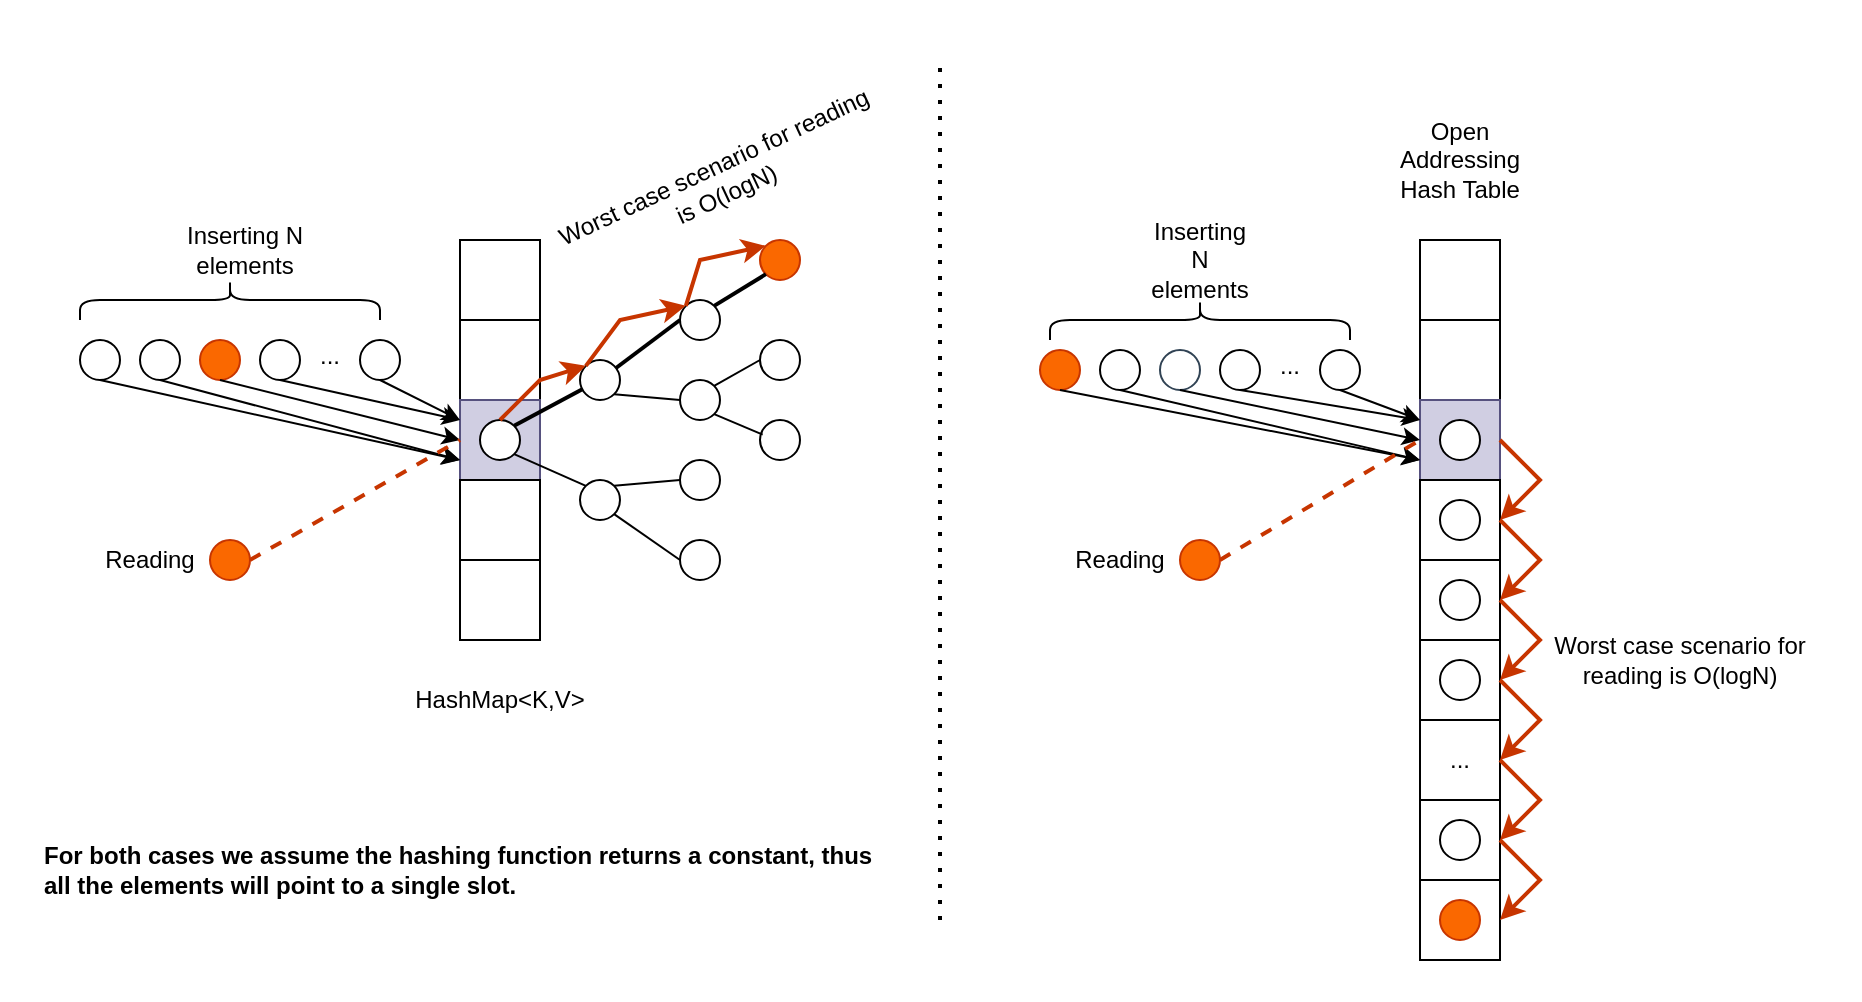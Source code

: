 <mxfile version="15.7.3" type="device"><diagram id="Pdq7Q0FF4yooHwcTyi5m" name="Page-1"><mxGraphModel dx="1590" dy="634" grid="1" gridSize="10" guides="1" tooltips="1" connect="1" arrows="1" fold="1" page="1" pageScale="1" pageWidth="827" pageHeight="1169" math="0" shadow="0"><root><mxCell id="0"/><mxCell id="1" parent="0"/><mxCell id="TXfUIHFb0aRqUEE_RJVE-92" value="" style="rounded=0;whiteSpace=wrap;html=1;strokeColor=none;fillColor=none;" vertex="1" parent="1"><mxGeometry x="-110" width="930" height="500" as="geometry"/></mxCell><mxCell id="TXfUIHFb0aRqUEE_RJVE-1" value="" style="rounded=0;whiteSpace=wrap;html=1;" vertex="1" parent="1"><mxGeometry x="120" y="120" width="40" height="40" as="geometry"/></mxCell><mxCell id="TXfUIHFb0aRqUEE_RJVE-2" value="" style="rounded=0;whiteSpace=wrap;html=1;" vertex="1" parent="1"><mxGeometry x="120" y="160" width="40" height="40" as="geometry"/></mxCell><mxCell id="TXfUIHFb0aRqUEE_RJVE-3" value="" style="rounded=0;whiteSpace=wrap;html=1;fillColor=#d0cee2;strokeColor=#56517e;" vertex="1" parent="1"><mxGeometry x="120" y="200" width="40" height="40" as="geometry"/></mxCell><mxCell id="TXfUIHFb0aRqUEE_RJVE-4" value="" style="rounded=0;whiteSpace=wrap;html=1;" vertex="1" parent="1"><mxGeometry x="120" y="240" width="40" height="40" as="geometry"/></mxCell><mxCell id="TXfUIHFb0aRqUEE_RJVE-5" value="" style="rounded=0;whiteSpace=wrap;html=1;" vertex="1" parent="1"><mxGeometry x="120" y="280" width="40" height="40" as="geometry"/></mxCell><mxCell id="TXfUIHFb0aRqUEE_RJVE-9" value="" style="ellipse;whiteSpace=wrap;html=1;aspect=fixed;fillColor=#fa6800;fontColor=#000000;strokeColor=#C73500;" vertex="1" parent="1"><mxGeometry x="-10" y="170" width="20" height="20" as="geometry"/></mxCell><mxCell id="TXfUIHFb0aRqUEE_RJVE-10" value="" style="ellipse;whiteSpace=wrap;html=1;aspect=fixed;" vertex="1" parent="1"><mxGeometry x="20" y="170" width="20" height="20" as="geometry"/></mxCell><mxCell id="TXfUIHFb0aRqUEE_RJVE-11" value="" style="ellipse;whiteSpace=wrap;html=1;aspect=fixed;" vertex="1" parent="1"><mxGeometry x="-40" y="170" width="20" height="20" as="geometry"/></mxCell><mxCell id="TXfUIHFb0aRqUEE_RJVE-12" value="" style="ellipse;whiteSpace=wrap;html=1;aspect=fixed;" vertex="1" parent="1"><mxGeometry x="70" y="170" width="20" height="20" as="geometry"/></mxCell><mxCell id="TXfUIHFb0aRqUEE_RJVE-13" value="" style="ellipse;whiteSpace=wrap;html=1;aspect=fixed;" vertex="1" parent="1"><mxGeometry x="-70" y="170" width="20" height="20" as="geometry"/></mxCell><mxCell id="TXfUIHFb0aRqUEE_RJVE-16" value="" style="endArrow=classic;html=1;rounded=0;exitX=0.5;exitY=1;exitDx=0;exitDy=0;entryX=0;entryY=0.25;entryDx=0;entryDy=0;" edge="1" parent="1" source="TXfUIHFb0aRqUEE_RJVE-12" target="TXfUIHFb0aRqUEE_RJVE-3"><mxGeometry width="50" height="50" relative="1" as="geometry"><mxPoint x="100" y="210" as="sourcePoint"/><mxPoint x="440" y="320" as="targetPoint"/></mxGeometry></mxCell><mxCell id="TXfUIHFb0aRqUEE_RJVE-17" value="" style="endArrow=classic;html=1;rounded=0;exitX=0.5;exitY=1;exitDx=0;exitDy=0;entryX=0;entryY=0.25;entryDx=0;entryDy=0;" edge="1" parent="1" source="TXfUIHFb0aRqUEE_RJVE-10" target="TXfUIHFb0aRqUEE_RJVE-3"><mxGeometry width="50" height="50" relative="1" as="geometry"><mxPoint x="390" y="370" as="sourcePoint"/><mxPoint x="120" y="220" as="targetPoint"/></mxGeometry></mxCell><mxCell id="TXfUIHFb0aRqUEE_RJVE-18" value="" style="endArrow=classic;html=1;rounded=0;exitX=0.5;exitY=1;exitDx=0;exitDy=0;" edge="1" parent="1" source="TXfUIHFb0aRqUEE_RJVE-9"><mxGeometry width="50" height="50" relative="1" as="geometry"><mxPoint x="390" y="370" as="sourcePoint"/><mxPoint x="120" y="220" as="targetPoint"/></mxGeometry></mxCell><mxCell id="TXfUIHFb0aRqUEE_RJVE-19" value="" style="endArrow=classic;html=1;rounded=0;exitX=0.5;exitY=1;exitDx=0;exitDy=0;entryX=0;entryY=0.75;entryDx=0;entryDy=0;" edge="1" parent="1" source="TXfUIHFb0aRqUEE_RJVE-11" target="TXfUIHFb0aRqUEE_RJVE-3"><mxGeometry width="50" height="50" relative="1" as="geometry"><mxPoint x="390" y="370" as="sourcePoint"/><mxPoint x="120" y="220" as="targetPoint"/></mxGeometry></mxCell><mxCell id="TXfUIHFb0aRqUEE_RJVE-21" value="" style="endArrow=classic;html=1;rounded=0;exitX=0.5;exitY=1;exitDx=0;exitDy=0;" edge="1" parent="1" source="TXfUIHFb0aRqUEE_RJVE-13"><mxGeometry width="50" height="50" relative="1" as="geometry"><mxPoint x="390" y="370" as="sourcePoint"/><mxPoint x="120" y="230" as="targetPoint"/></mxGeometry></mxCell><mxCell id="TXfUIHFb0aRqUEE_RJVE-23" value="" style="ellipse;whiteSpace=wrap;html=1;aspect=fixed;fillColor=default;" vertex="1" parent="1"><mxGeometry x="130" y="210" width="20" height="20" as="geometry"/></mxCell><mxCell id="TXfUIHFb0aRqUEE_RJVE-24" value="" style="ellipse;whiteSpace=wrap;html=1;aspect=fixed;fillColor=none;" vertex="1" parent="1"><mxGeometry x="180" y="180" width="20" height="20" as="geometry"/></mxCell><mxCell id="TXfUIHFb0aRqUEE_RJVE-25" value="" style="ellipse;whiteSpace=wrap;html=1;aspect=fixed;fillColor=none;" vertex="1" parent="1"><mxGeometry x="180" y="240" width="20" height="20" as="geometry"/></mxCell><mxCell id="TXfUIHFb0aRqUEE_RJVE-26" value="" style="ellipse;whiteSpace=wrap;html=1;aspect=fixed;strokeColor=#000000;fillColor=none;" vertex="1" parent="1"><mxGeometry x="230" y="150" width="20" height="20" as="geometry"/></mxCell><mxCell id="TXfUIHFb0aRqUEE_RJVE-27" value="" style="ellipse;whiteSpace=wrap;html=1;aspect=fixed;fillColor=none;" vertex="1" parent="1"><mxGeometry x="230" y="190" width="20" height="20" as="geometry"/></mxCell><mxCell id="TXfUIHFb0aRqUEE_RJVE-28" value="" style="ellipse;whiteSpace=wrap;html=1;aspect=fixed;fillColor=none;fontColor=#ffffff;strokeColor=#000000;" vertex="1" parent="1"><mxGeometry x="230" y="270" width="20" height="20" as="geometry"/></mxCell><mxCell id="TXfUIHFb0aRqUEE_RJVE-29" value="" style="ellipse;whiteSpace=wrap;html=1;aspect=fixed;fillColor=none;" vertex="1" parent="1"><mxGeometry x="230" y="230" width="20" height="20" as="geometry"/></mxCell><mxCell id="TXfUIHFb0aRqUEE_RJVE-31" value="" style="endArrow=none;html=1;rounded=0;entryX=1;entryY=0;entryDx=0;entryDy=0;strokeWidth=2;" edge="1" parent="1" source="TXfUIHFb0aRqUEE_RJVE-24" target="TXfUIHFb0aRqUEE_RJVE-23"><mxGeometry width="50" height="50" relative="1" as="geometry"><mxPoint x="40" y="320" as="sourcePoint"/><mxPoint x="90" y="270" as="targetPoint"/></mxGeometry></mxCell><mxCell id="TXfUIHFb0aRqUEE_RJVE-32" value="" style="endArrow=none;html=1;rounded=0;entryX=1;entryY=1;entryDx=0;entryDy=0;exitX=0;exitY=0;exitDx=0;exitDy=0;" edge="1" parent="1" source="TXfUIHFb0aRqUEE_RJVE-25" target="TXfUIHFb0aRqUEE_RJVE-23"><mxGeometry width="50" height="50" relative="1" as="geometry"><mxPoint x="117.071" y="262.929" as="sourcePoint"/><mxPoint x="142.929" y="237.071" as="targetPoint"/></mxGeometry></mxCell><mxCell id="TXfUIHFb0aRqUEE_RJVE-33" value="" style="endArrow=none;html=1;rounded=0;exitX=0;exitY=0.5;exitDx=0;exitDy=0;strokeWidth=2;" edge="1" parent="1" source="TXfUIHFb0aRqUEE_RJVE-26" target="TXfUIHFb0aRqUEE_RJVE-24"><mxGeometry width="50" height="50" relative="1" as="geometry"><mxPoint x="40" y="320" as="sourcePoint"/><mxPoint x="90" y="270" as="targetPoint"/></mxGeometry></mxCell><mxCell id="TXfUIHFb0aRqUEE_RJVE-34" value="" style="endArrow=none;html=1;rounded=0;entryX=1;entryY=1;entryDx=0;entryDy=0;exitX=0;exitY=0.5;exitDx=0;exitDy=0;" edge="1" parent="1" source="TXfUIHFb0aRqUEE_RJVE-27" target="TXfUIHFb0aRqUEE_RJVE-24"><mxGeometry width="50" height="50" relative="1" as="geometry"><mxPoint x="90.0" y="300" as="sourcePoint"/><mxPoint x="102.929" y="277.071" as="targetPoint"/></mxGeometry></mxCell><mxCell id="TXfUIHFb0aRqUEE_RJVE-35" value="" style="endArrow=none;html=1;rounded=0;entryX=1;entryY=1;entryDx=0;entryDy=0;exitX=0;exitY=0.5;exitDx=0;exitDy=0;" edge="1" parent="1" source="TXfUIHFb0aRqUEE_RJVE-28" target="TXfUIHFb0aRqUEE_RJVE-25"><mxGeometry width="50" height="50" relative="1" as="geometry"><mxPoint x="40" y="320" as="sourcePoint"/><mxPoint x="90" y="270" as="targetPoint"/></mxGeometry></mxCell><mxCell id="TXfUIHFb0aRqUEE_RJVE-36" value="" style="endArrow=none;html=1;rounded=0;entryX=1;entryY=0;entryDx=0;entryDy=0;exitX=0;exitY=0.5;exitDx=0;exitDy=0;" edge="1" parent="1" source="TXfUIHFb0aRqUEE_RJVE-29" target="TXfUIHFb0aRqUEE_RJVE-25"><mxGeometry width="50" height="50" relative="1" as="geometry"><mxPoint x="170" y="300" as="sourcePoint"/><mxPoint x="182.929" y="277.071" as="targetPoint"/></mxGeometry></mxCell><mxCell id="TXfUIHFb0aRqUEE_RJVE-41" value="..." style="text;html=1;strokeColor=none;fillColor=none;align=center;verticalAlign=middle;whiteSpace=wrap;rounded=0;" vertex="1" parent="1"><mxGeometry x="30" y="165" width="50" height="25" as="geometry"/></mxCell><mxCell id="TXfUIHFb0aRqUEE_RJVE-42" value="" style="ellipse;whiteSpace=wrap;html=1;aspect=fixed;fillColor=none;" vertex="1" parent="1"><mxGeometry x="270" y="170" width="20" height="20" as="geometry"/></mxCell><mxCell id="TXfUIHFb0aRqUEE_RJVE-43" value="" style="ellipse;whiteSpace=wrap;html=1;aspect=fixed;fillColor=none;" vertex="1" parent="1"><mxGeometry x="270" y="210" width="20" height="20" as="geometry"/></mxCell><mxCell id="TXfUIHFb0aRqUEE_RJVE-44" value="" style="endArrow=none;html=1;rounded=0;entryX=1;entryY=0;entryDx=0;entryDy=0;exitX=0;exitY=0.5;exitDx=0;exitDy=0;" edge="1" parent="1" source="TXfUIHFb0aRqUEE_RJVE-42" target="TXfUIHFb0aRqUEE_RJVE-27"><mxGeometry width="50" height="50" relative="1" as="geometry"><mxPoint x="240" y="210" as="sourcePoint"/><mxPoint x="207.071" y="207.071" as="targetPoint"/></mxGeometry></mxCell><mxCell id="TXfUIHFb0aRqUEE_RJVE-45" value="" style="endArrow=none;html=1;rounded=0;entryX=1;entryY=1;entryDx=0;entryDy=0;exitX=0.067;exitY=0.367;exitDx=0;exitDy=0;exitPerimeter=0;" edge="1" parent="1" source="TXfUIHFb0aRqUEE_RJVE-43" target="TXfUIHFb0aRqUEE_RJVE-27"><mxGeometry width="50" height="50" relative="1" as="geometry"><mxPoint x="280" y="190" as="sourcePoint"/><mxPoint x="257.071" y="202.929" as="targetPoint"/></mxGeometry></mxCell><mxCell id="TXfUIHFb0aRqUEE_RJVE-46" value="" style="ellipse;whiteSpace=wrap;html=1;aspect=fixed;fillColor=#fa6800;fontColor=#000000;strokeColor=#C73500;" vertex="1" parent="1"><mxGeometry x="270" y="120" width="20" height="20" as="geometry"/></mxCell><mxCell id="TXfUIHFb0aRqUEE_RJVE-47" value="" style="endArrow=none;html=1;rounded=0;entryX=1;entryY=0;entryDx=0;entryDy=0;exitX=0;exitY=1;exitDx=0;exitDy=0;strokeWidth=2;" edge="1" parent="1" source="TXfUIHFb0aRqUEE_RJVE-46" target="TXfUIHFb0aRqUEE_RJVE-26"><mxGeometry width="50" height="50" relative="1" as="geometry"><mxPoint x="130" y="290" as="sourcePoint"/><mxPoint x="180" y="240" as="targetPoint"/></mxGeometry></mxCell><mxCell id="TXfUIHFb0aRqUEE_RJVE-48" value="" style="shape=curlyBracket;whiteSpace=wrap;html=1;rounded=1;strokeColor=default;fillColor=#E6E6E6;rotation=90;" vertex="1" parent="1"><mxGeometry x="-5" y="75" width="20" height="150" as="geometry"/></mxCell><mxCell id="TXfUIHFb0aRqUEE_RJVE-49" value="Inserting N elements" style="text;html=1;strokeColor=none;fillColor=none;align=center;verticalAlign=middle;whiteSpace=wrap;rounded=0;" vertex="1" parent="1"><mxGeometry x="-25" y="110" width="75" height="30" as="geometry"/></mxCell><mxCell id="TXfUIHFb0aRqUEE_RJVE-51" value="" style="endArrow=classic;html=1;rounded=0;strokeWidth=2;exitX=0.5;exitY=0;exitDx=0;exitDy=0;entryX=0;entryY=0;entryDx=0;entryDy=0;fillColor=#fa6800;strokeColor=#C73500;" edge="1" parent="1" source="TXfUIHFb0aRqUEE_RJVE-23" target="TXfUIHFb0aRqUEE_RJVE-24"><mxGeometry width="50" height="50" relative="1" as="geometry"><mxPoint x="140" y="205" as="sourcePoint"/><mxPoint x="280" y="100" as="targetPoint"/><Array as="points"><mxPoint x="160" y="190"/></Array></mxGeometry></mxCell><mxCell id="TXfUIHFb0aRqUEE_RJVE-52" value="Worst case scenario for reading is O(logN)" style="text;html=1;strokeColor=none;fillColor=none;align=center;verticalAlign=middle;whiteSpace=wrap;rounded=0;rotation=-25;" vertex="1" parent="1"><mxGeometry x="160" y="75" width="180" height="30" as="geometry"/></mxCell><mxCell id="TXfUIHFb0aRqUEE_RJVE-55" value="HashMap&amp;lt;K,V&amp;gt;" style="text;html=1;strokeColor=none;fillColor=none;align=center;verticalAlign=middle;whiteSpace=wrap;rounded=0;" vertex="1" parent="1"><mxGeometry x="110" y="340" width="60" height="20" as="geometry"/></mxCell><mxCell id="TXfUIHFb0aRqUEE_RJVE-56" value="" style="rounded=0;whiteSpace=wrap;html=1;" vertex="1" parent="1"><mxGeometry x="600" y="120" width="40" height="40" as="geometry"/></mxCell><mxCell id="TXfUIHFb0aRqUEE_RJVE-57" value="" style="rounded=0;whiteSpace=wrap;html=1;" vertex="1" parent="1"><mxGeometry x="600" y="160" width="40" height="40" as="geometry"/></mxCell><mxCell id="TXfUIHFb0aRqUEE_RJVE-58" value="" style="rounded=0;whiteSpace=wrap;html=1;fillColor=#d0cee2;strokeColor=#56517e;" vertex="1" parent="1"><mxGeometry x="600" y="200" width="40" height="40" as="geometry"/></mxCell><mxCell id="TXfUIHFb0aRqUEE_RJVE-59" value="" style="rounded=0;whiteSpace=wrap;html=1;" vertex="1" parent="1"><mxGeometry x="600" y="240" width="40" height="40" as="geometry"/></mxCell><mxCell id="TXfUIHFb0aRqUEE_RJVE-60" value="" style="rounded=0;whiteSpace=wrap;html=1;" vertex="1" parent="1"><mxGeometry x="600" y="280" width="40" height="40" as="geometry"/></mxCell><mxCell id="TXfUIHFb0aRqUEE_RJVE-61" value="Open Addressing Hash Table" style="text;html=1;strokeColor=none;fillColor=none;align=center;verticalAlign=middle;whiteSpace=wrap;rounded=0;" vertex="1" parent="1"><mxGeometry x="590" y="70" width="60" height="20" as="geometry"/></mxCell><mxCell id="TXfUIHFb0aRqUEE_RJVE-62" value="" style="ellipse;whiteSpace=wrap;html=1;aspect=fixed;fillColor=#FFFFFF;fontColor=#ffffff;strokeColor=#314354;" vertex="1" parent="1"><mxGeometry x="470" y="175" width="20" height="20" as="geometry"/></mxCell><mxCell id="TXfUIHFb0aRqUEE_RJVE-63" value="" style="ellipse;whiteSpace=wrap;html=1;aspect=fixed;" vertex="1" parent="1"><mxGeometry x="500" y="175" width="20" height="20" as="geometry"/></mxCell><mxCell id="TXfUIHFb0aRqUEE_RJVE-64" value="" style="ellipse;whiteSpace=wrap;html=1;aspect=fixed;" vertex="1" parent="1"><mxGeometry x="440" y="175" width="20" height="20" as="geometry"/></mxCell><mxCell id="TXfUIHFb0aRqUEE_RJVE-65" value="" style="ellipse;whiteSpace=wrap;html=1;aspect=fixed;" vertex="1" parent="1"><mxGeometry x="550" y="175" width="20" height="20" as="geometry"/></mxCell><mxCell id="TXfUIHFb0aRqUEE_RJVE-66" value="" style="ellipse;whiteSpace=wrap;html=1;aspect=fixed;fillColor=#fa6800;fontColor=#000000;strokeColor=#C73500;" vertex="1" parent="1"><mxGeometry x="410" y="175" width="20" height="20" as="geometry"/></mxCell><mxCell id="TXfUIHFb0aRqUEE_RJVE-67" value="..." style="text;html=1;strokeColor=none;fillColor=none;align=center;verticalAlign=middle;whiteSpace=wrap;rounded=0;" vertex="1" parent="1"><mxGeometry x="510" y="170" width="50" height="25" as="geometry"/></mxCell><mxCell id="TXfUIHFb0aRqUEE_RJVE-68" value="" style="shape=curlyBracket;whiteSpace=wrap;html=1;rounded=1;strokeColor=default;fillColor=#E6E6E6;rotation=90;" vertex="1" parent="1"><mxGeometry x="480" y="85" width="20" height="150" as="geometry"/></mxCell><mxCell id="TXfUIHFb0aRqUEE_RJVE-69" value="Inserting N elements" style="text;html=1;strokeColor=none;fillColor=none;align=center;verticalAlign=middle;whiteSpace=wrap;rounded=0;" vertex="1" parent="1"><mxGeometry x="460" y="115" width="60" height="30" as="geometry"/></mxCell><mxCell id="TXfUIHFb0aRqUEE_RJVE-70" value="" style="rounded=0;whiteSpace=wrap;html=1;" vertex="1" parent="1"><mxGeometry x="600" y="320" width="40" height="40" as="geometry"/></mxCell><mxCell id="TXfUIHFb0aRqUEE_RJVE-71" value="" style="rounded=0;whiteSpace=wrap;html=1;fillColor=#FFFFFF;fontColor=#ffffff;strokeColor=default;" vertex="1" parent="1"><mxGeometry x="600" y="360" width="40" height="40" as="geometry"/></mxCell><mxCell id="TXfUIHFb0aRqUEE_RJVE-72" value="" style="rounded=0;whiteSpace=wrap;html=1;" vertex="1" parent="1"><mxGeometry x="600" y="400" width="40" height="40" as="geometry"/></mxCell><mxCell id="TXfUIHFb0aRqUEE_RJVE-73" value="" style="rounded=0;whiteSpace=wrap;html=1;" vertex="1" parent="1"><mxGeometry x="600" y="440" width="40" height="40" as="geometry"/></mxCell><mxCell id="TXfUIHFb0aRqUEE_RJVE-75" value="" style="endArrow=classic;html=1;rounded=0;strokeWidth=1;exitX=1;exitY=1;exitDx=0;exitDy=0;entryX=0;entryY=0.25;entryDx=0;entryDy=0;" edge="1" parent="1" source="TXfUIHFb0aRqUEE_RJVE-67" target="TXfUIHFb0aRqUEE_RJVE-58"><mxGeometry width="50" height="50" relative="1" as="geometry"><mxPoint x="440" y="250" as="sourcePoint"/><mxPoint x="490" y="200" as="targetPoint"/></mxGeometry></mxCell><mxCell id="TXfUIHFb0aRqUEE_RJVE-76" value="" style="endArrow=classic;html=1;rounded=0;strokeWidth=1;exitX=0;exitY=1;exitDx=0;exitDy=0;entryX=0;entryY=0.25;entryDx=0;entryDy=0;" edge="1" parent="1" source="TXfUIHFb0aRqUEE_RJVE-67" target="TXfUIHFb0aRqUEE_RJVE-58"><mxGeometry width="50" height="50" relative="1" as="geometry"><mxPoint x="570" y="205" as="sourcePoint"/><mxPoint x="610" y="220" as="targetPoint"/></mxGeometry></mxCell><mxCell id="TXfUIHFb0aRqUEE_RJVE-77" value="" style="endArrow=classic;html=1;rounded=0;strokeWidth=1;exitX=0.5;exitY=1;exitDx=0;exitDy=0;entryX=0;entryY=0.5;entryDx=0;entryDy=0;" edge="1" parent="1" source="TXfUIHFb0aRqUEE_RJVE-62" target="TXfUIHFb0aRqUEE_RJVE-58"><mxGeometry width="50" height="50" relative="1" as="geometry"><mxPoint x="440" y="250" as="sourcePoint"/><mxPoint x="490" y="200" as="targetPoint"/></mxGeometry></mxCell><mxCell id="TXfUIHFb0aRqUEE_RJVE-78" value="" style="endArrow=classic;html=1;rounded=0;strokeWidth=1;exitX=0.5;exitY=1;exitDx=0;exitDy=0;entryX=0;entryY=0.75;entryDx=0;entryDy=0;" edge="1" parent="1" source="TXfUIHFb0aRqUEE_RJVE-64" target="TXfUIHFb0aRqUEE_RJVE-58"><mxGeometry width="50" height="50" relative="1" as="geometry"><mxPoint x="440" y="250" as="sourcePoint"/><mxPoint x="490" y="200" as="targetPoint"/></mxGeometry></mxCell><mxCell id="TXfUIHFb0aRqUEE_RJVE-79" value="" style="endArrow=classic;html=1;rounded=0;strokeWidth=1;exitX=0.5;exitY=1;exitDx=0;exitDy=0;entryX=0;entryY=0.75;entryDx=0;entryDy=0;" edge="1" parent="1" source="TXfUIHFb0aRqUEE_RJVE-66" target="TXfUIHFb0aRqUEE_RJVE-58"><mxGeometry width="50" height="50" relative="1" as="geometry"><mxPoint x="440" y="250" as="sourcePoint"/><mxPoint x="490" y="200" as="targetPoint"/></mxGeometry></mxCell><mxCell id="TXfUIHFb0aRqUEE_RJVE-80" value="" style="ellipse;whiteSpace=wrap;html=1;aspect=fixed;" vertex="1" parent="1"><mxGeometry x="610" y="210" width="20" height="20" as="geometry"/></mxCell><mxCell id="TXfUIHFb0aRqUEE_RJVE-81" value="" style="ellipse;whiteSpace=wrap;html=1;aspect=fixed;" vertex="1" parent="1"><mxGeometry x="610" y="250" width="20" height="20" as="geometry"/></mxCell><mxCell id="TXfUIHFb0aRqUEE_RJVE-82" value="" style="ellipse;whiteSpace=wrap;html=1;aspect=fixed;" vertex="1" parent="1"><mxGeometry x="610" y="290" width="20" height="20" as="geometry"/></mxCell><mxCell id="TXfUIHFb0aRqUEE_RJVE-83" value="" style="ellipse;whiteSpace=wrap;html=1;aspect=fixed;" vertex="1" parent="1"><mxGeometry x="610" y="330" width="20" height="20" as="geometry"/></mxCell><mxCell id="TXfUIHFb0aRqUEE_RJVE-84" value="" style="ellipse;whiteSpace=wrap;html=1;aspect=fixed;fillColor=#fa6800;fontColor=#000000;strokeColor=#C73500;" vertex="1" parent="1"><mxGeometry x="610" y="450" width="20" height="20" as="geometry"/></mxCell><mxCell id="TXfUIHFb0aRqUEE_RJVE-89" value="" style="endArrow=classic;html=1;rounded=0;strokeWidth=2;exitX=1;exitY=0.5;exitDx=0;exitDy=0;entryX=1;entryY=0.5;entryDx=0;entryDy=0;fillColor=#fa6800;strokeColor=#C73500;" edge="1" parent="1" source="TXfUIHFb0aRqUEE_RJVE-58" target="TXfUIHFb0aRqUEE_RJVE-59"><mxGeometry width="50" height="50" relative="1" as="geometry"><mxPoint x="650" y="220" as="sourcePoint"/><mxPoint x="790" y="115" as="targetPoint"/><Array as="points"><mxPoint x="660" y="240"/></Array></mxGeometry></mxCell><mxCell id="TXfUIHFb0aRqUEE_RJVE-90" value="Worst case scenario for reading is O(logN)" style="text;html=1;strokeColor=none;fillColor=none;align=center;verticalAlign=middle;whiteSpace=wrap;rounded=0;rotation=0;" vertex="1" parent="1"><mxGeometry x="650" y="320" width="160" height="20" as="geometry"/></mxCell><mxCell id="TXfUIHFb0aRqUEE_RJVE-91" value="" style="endArrow=none;dashed=1;html=1;dashPattern=1 3;strokeWidth=2;rounded=0;" edge="1" parent="1"><mxGeometry width="50" height="50" relative="1" as="geometry"><mxPoint x="360" y="460" as="sourcePoint"/><mxPoint x="360" y="30" as="targetPoint"/></mxGeometry></mxCell><mxCell id="TXfUIHFb0aRqUEE_RJVE-94" value="For both cases we assume the hashing function returns a constant, thus all the elements will point to a single slot." style="text;html=1;strokeColor=none;fillColor=none;align=left;verticalAlign=middle;whiteSpace=wrap;rounded=0;fontStyle=1" vertex="1" parent="1"><mxGeometry x="-90" y="420" width="430" height="30" as="geometry"/></mxCell><mxCell id="TXfUIHFb0aRqUEE_RJVE-96" value="" style="ellipse;whiteSpace=wrap;html=1;aspect=fixed;" vertex="1" parent="1"><mxGeometry x="610" y="410" width="20" height="20" as="geometry"/></mxCell><mxCell id="TXfUIHFb0aRqUEE_RJVE-99" value="" style="endArrow=classic;html=1;rounded=0;strokeWidth=2;exitX=1;exitY=0.5;exitDx=0;exitDy=0;entryX=1;entryY=0.5;entryDx=0;entryDy=0;fillColor=#fa6800;strokeColor=#C73500;" edge="1" parent="1" source="TXfUIHFb0aRqUEE_RJVE-59" target="TXfUIHFb0aRqUEE_RJVE-60"><mxGeometry width="50" height="50" relative="1" as="geometry"><mxPoint x="650" y="230.0" as="sourcePoint"/><mxPoint x="650" y="270" as="targetPoint"/><Array as="points"><mxPoint x="660" y="280"/></Array></mxGeometry></mxCell><mxCell id="TXfUIHFb0aRqUEE_RJVE-100" value="" style="endArrow=classic;html=1;rounded=0;strokeWidth=2;exitX=1;exitY=0.5;exitDx=0;exitDy=0;entryX=1;entryY=0.5;entryDx=0;entryDy=0;fillColor=#fa6800;strokeColor=#C73500;" edge="1" parent="1" source="TXfUIHFb0aRqUEE_RJVE-60" target="TXfUIHFb0aRqUEE_RJVE-70"><mxGeometry width="50" height="50" relative="1" as="geometry"><mxPoint x="650" y="270" as="sourcePoint"/><mxPoint x="650" y="310" as="targetPoint"/><Array as="points"><mxPoint x="660" y="320"/></Array></mxGeometry></mxCell><mxCell id="TXfUIHFb0aRqUEE_RJVE-101" value="" style="endArrow=classic;html=1;rounded=0;strokeWidth=2;exitX=1;exitY=0.5;exitDx=0;exitDy=0;fillColor=#fa6800;strokeColor=#C73500;" edge="1" parent="1" source="TXfUIHFb0aRqUEE_RJVE-70"><mxGeometry width="50" height="50" relative="1" as="geometry"><mxPoint x="650" y="310" as="sourcePoint"/><mxPoint x="640" y="380" as="targetPoint"/><Array as="points"><mxPoint x="660" y="360"/></Array></mxGeometry></mxCell><mxCell id="TXfUIHFb0aRqUEE_RJVE-102" value="" style="endArrow=classic;html=1;rounded=0;strokeWidth=2;entryX=1;entryY=0.5;entryDx=0;entryDy=0;exitX=1;exitY=0.5;exitDx=0;exitDy=0;fillColor=#fa6800;strokeColor=#C73500;" edge="1" parent="1" source="TXfUIHFb0aRqUEE_RJVE-71" target="TXfUIHFb0aRqUEE_RJVE-72"><mxGeometry width="50" height="50" relative="1" as="geometry"><mxPoint x="645" y="373.75" as="sourcePoint"/><mxPoint x="650" y="400" as="targetPoint"/><Array as="points"><mxPoint x="660" y="400"/></Array></mxGeometry></mxCell><mxCell id="TXfUIHFb0aRqUEE_RJVE-103" value="" style="endArrow=classic;html=1;rounded=0;strokeWidth=2;entryX=1;entryY=0.5;entryDx=0;entryDy=0;exitX=1;exitY=0.5;exitDx=0;exitDy=0;fillColor=#fa6800;strokeColor=#C73500;" edge="1" parent="1" source="TXfUIHFb0aRqUEE_RJVE-72" target="TXfUIHFb0aRqUEE_RJVE-73"><mxGeometry width="50" height="50" relative="1" as="geometry"><mxPoint x="650" y="390" as="sourcePoint"/><mxPoint x="650" y="430" as="targetPoint"/><Array as="points"><mxPoint x="660" y="440"/></Array></mxGeometry></mxCell><mxCell id="TXfUIHFb0aRqUEE_RJVE-104" value="..." style="text;html=1;strokeColor=none;fillColor=none;align=center;verticalAlign=middle;whiteSpace=wrap;rounded=0;fontColor=#000000;" vertex="1" parent="1"><mxGeometry x="610" y="375" width="20" height="10" as="geometry"/></mxCell><mxCell id="TXfUIHFb0aRqUEE_RJVE-105" value="" style="endArrow=classic;html=1;rounded=0;strokeWidth=2;exitX=0;exitY=0;exitDx=0;exitDy=0;entryX=0;entryY=0;entryDx=0;entryDy=0;fillColor=#fa6800;strokeColor=#C73500;" edge="1" parent="1" source="TXfUIHFb0aRqUEE_RJVE-24" target="TXfUIHFb0aRqUEE_RJVE-26"><mxGeometry width="50" height="50" relative="1" as="geometry"><mxPoint x="180" y="180" as="sourcePoint"/><mxPoint x="222.929" y="152.929" as="targetPoint"/><Array as="points"><mxPoint x="200" y="160"/></Array></mxGeometry></mxCell><mxCell id="TXfUIHFb0aRqUEE_RJVE-106" value="" style="endArrow=classic;html=1;rounded=0;strokeWidth=2;exitX=0;exitY=0;exitDx=0;exitDy=0;entryX=0;entryY=0;entryDx=0;entryDy=0;fillColor=#fa6800;strokeColor=#C73500;" edge="1" parent="1" source="TXfUIHFb0aRqUEE_RJVE-26" target="TXfUIHFb0aRqUEE_RJVE-46"><mxGeometry width="50" height="50" relative="1" as="geometry"><mxPoint x="192.929" y="192.929" as="sourcePoint"/><mxPoint x="242.929" y="162.929" as="targetPoint"/><Array as="points"><mxPoint x="240" y="130"/></Array></mxGeometry></mxCell><mxCell id="TXfUIHFb0aRqUEE_RJVE-107" value="" style="ellipse;whiteSpace=wrap;html=1;aspect=fixed;fillColor=#fa6800;fontColor=#000000;strokeColor=#C73500;" vertex="1" parent="1"><mxGeometry x="-5" y="270" width="20" height="20" as="geometry"/></mxCell><mxCell id="TXfUIHFb0aRqUEE_RJVE-108" value="Reading" style="text;html=1;strokeColor=none;fillColor=none;align=center;verticalAlign=middle;whiteSpace=wrap;rounded=0;fontColor=#000000;" vertex="1" parent="1"><mxGeometry x="-65" y="265" width="60" height="30" as="geometry"/></mxCell><mxCell id="TXfUIHFb0aRqUEE_RJVE-109" value="" style="endArrow=none;html=1;rounded=0;fontColor=#000000;strokeWidth=2;exitX=1;exitY=0.5;exitDx=0;exitDy=0;entryX=0;entryY=0.5;entryDx=0;entryDy=0;fillColor=#fa6800;strokeColor=#C73500;dashed=1;" edge="1" parent="1" source="TXfUIHFb0aRqUEE_RJVE-107" target="TXfUIHFb0aRqUEE_RJVE-3"><mxGeometry width="50" height="50" relative="1" as="geometry"><mxPoint x="140" y="420" as="sourcePoint"/><mxPoint x="190" y="370" as="targetPoint"/></mxGeometry></mxCell><mxCell id="TXfUIHFb0aRqUEE_RJVE-110" value="" style="ellipse;whiteSpace=wrap;html=1;aspect=fixed;fillColor=#fa6800;fontColor=#000000;strokeColor=#C73500;" vertex="1" parent="1"><mxGeometry x="480" y="270" width="20" height="20" as="geometry"/></mxCell><mxCell id="TXfUIHFb0aRqUEE_RJVE-111" value="Reading" style="text;html=1;strokeColor=none;fillColor=none;align=center;verticalAlign=middle;whiteSpace=wrap;rounded=0;fontColor=#000000;" vertex="1" parent="1"><mxGeometry x="420" y="265" width="60" height="30" as="geometry"/></mxCell><mxCell id="TXfUIHFb0aRqUEE_RJVE-112" value="" style="endArrow=none;html=1;rounded=0;fontColor=#000000;strokeWidth=2;exitX=1;exitY=0.5;exitDx=0;exitDy=0;entryX=0;entryY=0.5;entryDx=0;entryDy=0;fillColor=#fa6800;strokeColor=#C73500;dashed=1;" edge="1" parent="1" source="TXfUIHFb0aRqUEE_RJVE-110" target="TXfUIHFb0aRqUEE_RJVE-58"><mxGeometry width="50" height="50" relative="1" as="geometry"><mxPoint x="25" y="290" as="sourcePoint"/><mxPoint x="130" y="230" as="targetPoint"/></mxGeometry></mxCell></root></mxGraphModel></diagram></mxfile>